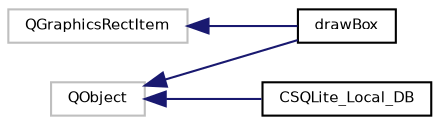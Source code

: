 digraph "Graphe hiérarchique des classes"
{
 // INTERACTIVE_SVG=YES
  bgcolor="transparent";
  edge [fontname="Helvetica",fontsize="7",labelfontname="Helvetica",labelfontsize="7"];
  node [fontname="Helvetica",fontsize="7",shape=record];
  rankdir="LR";
  Node1 [label="QGraphicsRectItem",height=0.2,width=0.4,color="grey75"];
  Node1 -> Node2 [dir="back",color="midnightblue",fontsize="7",style="solid",fontname="Helvetica"];
  Node2 [label="drawBox",height=0.2,width=0.4,color="black",URL="$classdraw_box.html"];
  Node3 [label="QObject",height=0.2,width=0.4,color="grey75"];
  Node3 -> Node4 [dir="back",color="midnightblue",fontsize="7",style="solid",fontname="Helvetica"];
  Node4 [label="CSQLite_Local_DB",height=0.2,width=0.4,color="black",URL="$class_c_s_q_lite___local___d_b.html",tooltip="classe CSQLite_Local_DB, gestion des communications entre une base de données locale de type SQLite..."];
  Node3 -> Node2 [dir="back",color="midnightblue",fontsize="7",style="solid",fontname="Helvetica"];
}
